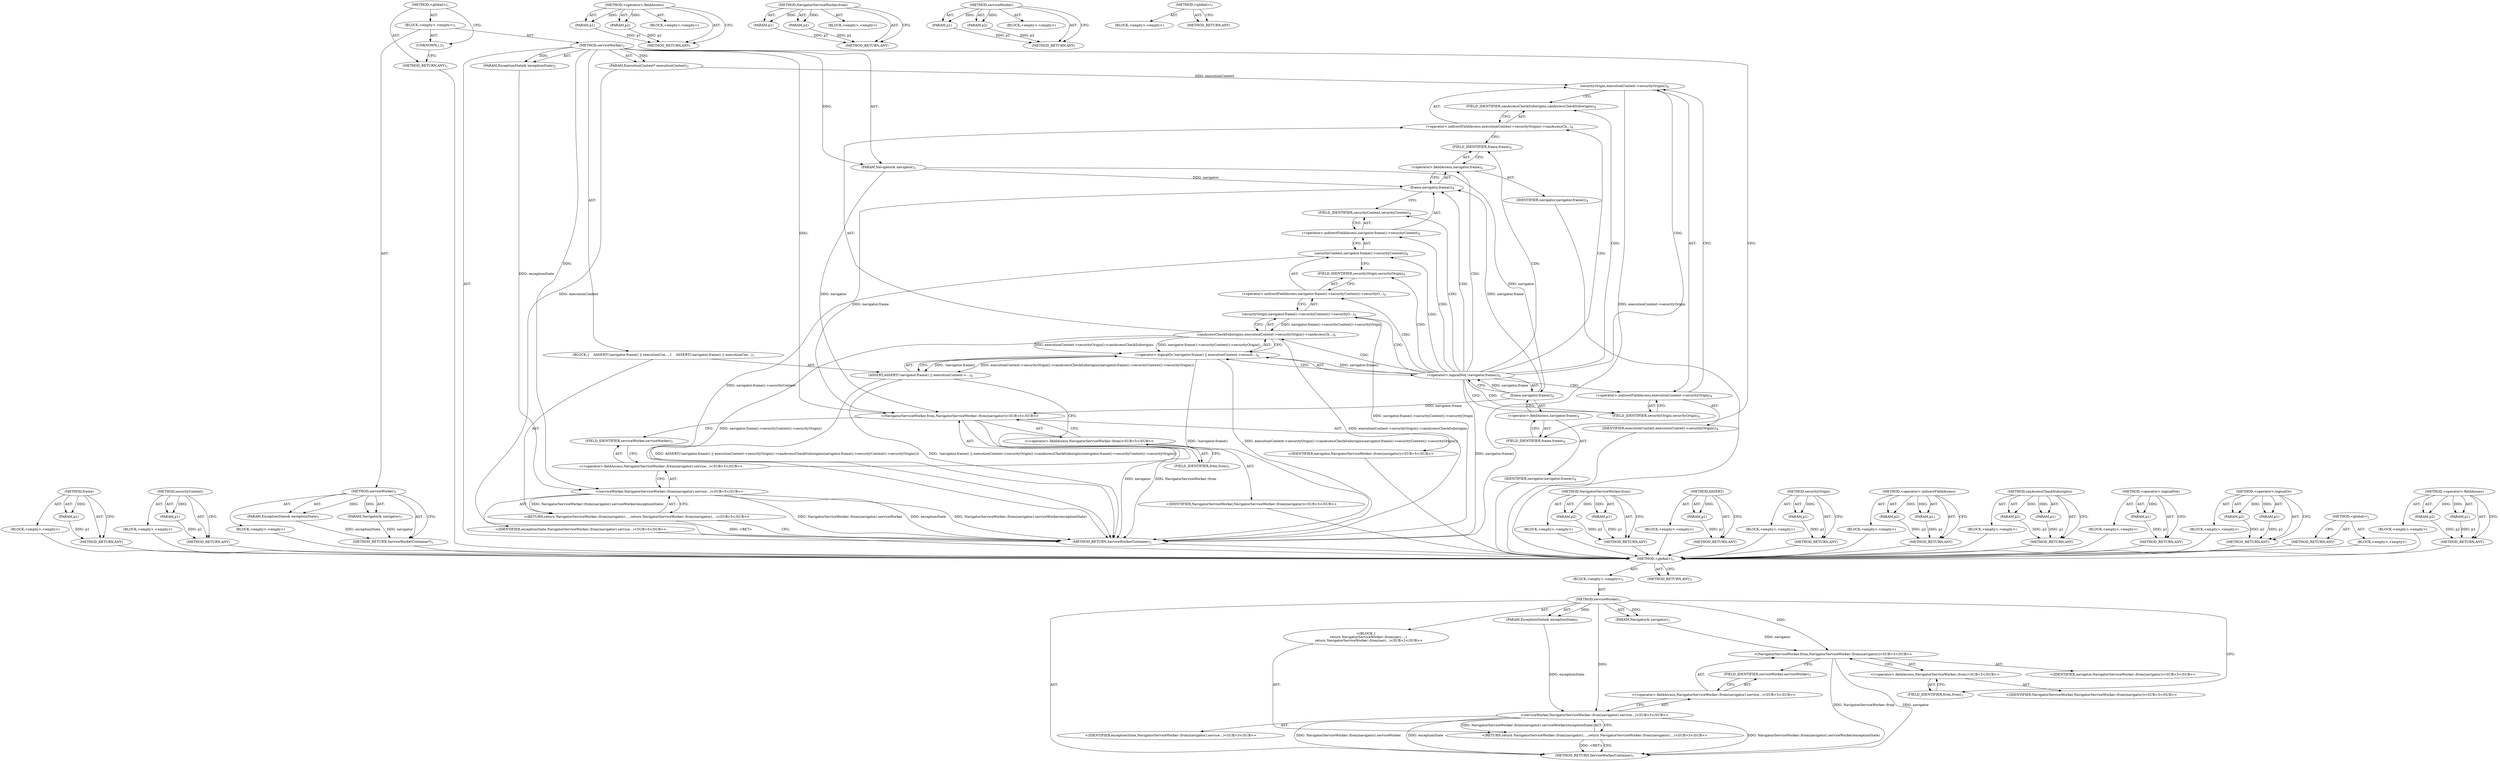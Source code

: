 digraph "&lt;operator&gt;.fieldAccess" {
vulnerable_6 [label=<(METHOD,&lt;global&gt;)<SUB>1</SUB>>];
vulnerable_7 [label=<(BLOCK,&lt;empty&gt;,&lt;empty&gt;)<SUB>1</SUB>>];
vulnerable_8 [label=<(METHOD,serviceWorker)<SUB>1</SUB>>];
vulnerable_9 [label=<(PARAM,Navigator&amp; navigator)<SUB>1</SUB>>];
vulnerable_10 [label=<(PARAM,ExceptionState&amp; exceptionState)<SUB>1</SUB>>];
vulnerable_11 [label="<(BLOCK,{
     return NavigatorServiceWorker::from(navi...,{
     return NavigatorServiceWorker::from(navi...)<SUB>2</SUB>>"];
vulnerable_12 [label="<(RETURN,return NavigatorServiceWorker::from(navigator)....,return NavigatorServiceWorker::from(navigator)....)<SUB>3</SUB>>"];
vulnerable_13 [label="<(serviceWorker,NavigatorServiceWorker::from(navigator).service...)<SUB>3</SUB>>"];
vulnerable_14 [label="<(&lt;operator&gt;.fieldAccess,NavigatorServiceWorker::from(navigator).service...)<SUB>3</SUB>>"];
vulnerable_15 [label="<(NavigatorServiceWorker.from,NavigatorServiceWorker::from(navigator))<SUB>3</SUB>>"];
vulnerable_16 [label="<(&lt;operator&gt;.fieldAccess,NavigatorServiceWorker::from)<SUB>3</SUB>>"];
vulnerable_17 [label="<(IDENTIFIER,NavigatorServiceWorker,NavigatorServiceWorker::from(navigator))<SUB>3</SUB>>"];
vulnerable_18 [label=<(FIELD_IDENTIFIER,from,from)<SUB>3</SUB>>];
vulnerable_19 [label="<(IDENTIFIER,navigator,NavigatorServiceWorker::from(navigator))<SUB>3</SUB>>"];
vulnerable_20 [label=<(FIELD_IDENTIFIER,serviceWorker,serviceWorker)<SUB>3</SUB>>];
vulnerable_21 [label="<(IDENTIFIER,exceptionState,NavigatorServiceWorker::from(navigator).service...)<SUB>3</SUB>>"];
vulnerable_22 [label=<(METHOD_RETURN,ServiceWorkerContainer)<SUB>1</SUB>>];
vulnerable_24 [label=<(METHOD_RETURN,ANY)<SUB>1</SUB>>];
vulnerable_48 [label=<(METHOD,&lt;operator&gt;.fieldAccess)>];
vulnerable_49 [label=<(PARAM,p1)>];
vulnerable_50 [label=<(PARAM,p2)>];
vulnerable_51 [label=<(BLOCK,&lt;empty&gt;,&lt;empty&gt;)>];
vulnerable_52 [label=<(METHOD_RETURN,ANY)>];
vulnerable_53 [label=<(METHOD,NavigatorServiceWorker.from)>];
vulnerable_54 [label=<(PARAM,p1)>];
vulnerable_55 [label=<(PARAM,p2)>];
vulnerable_56 [label=<(BLOCK,&lt;empty&gt;,&lt;empty&gt;)>];
vulnerable_57 [label=<(METHOD_RETURN,ANY)>];
vulnerable_43 [label=<(METHOD,serviceWorker)>];
vulnerable_44 [label=<(PARAM,p1)>];
vulnerable_45 [label=<(PARAM,p2)>];
vulnerable_46 [label=<(BLOCK,&lt;empty&gt;,&lt;empty&gt;)>];
vulnerable_47 [label=<(METHOD_RETURN,ANY)>];
vulnerable_37 [label=<(METHOD,&lt;global&gt;)<SUB>1</SUB>>];
vulnerable_38 [label=<(BLOCK,&lt;empty&gt;,&lt;empty&gt;)>];
vulnerable_39 [label=<(METHOD_RETURN,ANY)>];
fixed_92 [label=<(METHOD,frame)>];
fixed_93 [label=<(PARAM,p1)>];
fixed_94 [label=<(BLOCK,&lt;empty&gt;,&lt;empty&gt;)>];
fixed_95 [label=<(METHOD_RETURN,ANY)>];
fixed_115 [label=<(METHOD,securityContext)>];
fixed_116 [label=<(PARAM,p1)>];
fixed_117 [label=<(BLOCK,&lt;empty&gt;,&lt;empty&gt;)>];
fixed_118 [label=<(METHOD_RETURN,ANY)>];
fixed_6 [label=<(METHOD,&lt;global&gt;)<SUB>1</SUB>>];
fixed_7 [label=<(BLOCK,&lt;empty&gt;,&lt;empty&gt;)<SUB>1</SUB>>];
fixed_8 [label=<(METHOD,serviceWorker)<SUB>1</SUB>>];
fixed_9 [label=<(PARAM,Navigator&amp; navigator)<SUB>1</SUB>>];
fixed_10 [label=<(PARAM,ExceptionState&amp; exceptionState)<SUB>1</SUB>>];
fixed_11 [label=<(BLOCK,&lt;empty&gt;,&lt;empty&gt;)>];
fixed_12 [label=<(METHOD_RETURN,ServiceWorkerContainer*)<SUB>1</SUB>>];
fixed_14 [label=<(UNKNOWN,),))<SUB>1</SUB>>];
fixed_15 [label=<(METHOD,serviceWorker)<SUB>2</SUB>>];
fixed_16 [label=<(PARAM,ExecutionContext* executionContext)<SUB>2</SUB>>];
fixed_17 [label=<(PARAM,Navigator&amp; navigator)<SUB>2</SUB>>];
fixed_18 [label=<(PARAM,ExceptionState&amp; exceptionState)<SUB>2</SUB>>];
fixed_19 [label=<(BLOCK,{
    ASSERT(!navigator.frame() || executionCon...,{
    ASSERT(!navigator.frame() || executionCon...)<SUB>3</SUB>>];
fixed_20 [label=<(ASSERT,ASSERT(!navigator.frame() || executionContext-&gt;...)<SUB>4</SUB>>];
fixed_21 [label=<(&lt;operator&gt;.logicalOr,!navigator.frame() || executionContext-&gt;securit...)<SUB>4</SUB>>];
fixed_22 [label=<(&lt;operator&gt;.logicalNot,!navigator.frame())<SUB>4</SUB>>];
fixed_23 [label=<(frame,navigator.frame())<SUB>4</SUB>>];
fixed_24 [label=<(&lt;operator&gt;.fieldAccess,navigator.frame)<SUB>4</SUB>>];
fixed_25 [label=<(IDENTIFIER,navigator,navigator.frame())<SUB>4</SUB>>];
fixed_26 [label=<(FIELD_IDENTIFIER,frame,frame)<SUB>4</SUB>>];
fixed_27 [label=<(canAccessCheckSuborigins,executionContext-&gt;securityOrigin()-&gt;canAccessCh...)<SUB>4</SUB>>];
fixed_28 [label=<(&lt;operator&gt;.indirectFieldAccess,executionContext-&gt;securityOrigin()-&gt;canAccessCh...)<SUB>4</SUB>>];
fixed_29 [label=<(securityOrigin,executionContext-&gt;securityOrigin())<SUB>4</SUB>>];
fixed_30 [label=<(&lt;operator&gt;.indirectFieldAccess,executionContext-&gt;securityOrigin)<SUB>4</SUB>>];
fixed_31 [label=<(IDENTIFIER,executionContext,executionContext-&gt;securityOrigin())<SUB>4</SUB>>];
fixed_32 [label=<(FIELD_IDENTIFIER,securityOrigin,securityOrigin)<SUB>4</SUB>>];
fixed_33 [label=<(FIELD_IDENTIFIER,canAccessCheckSuborigins,canAccessCheckSuborigins)<SUB>4</SUB>>];
fixed_34 [label=<(securityOrigin,navigator.frame()-&gt;securityContext()-&gt;securityO...)<SUB>4</SUB>>];
fixed_35 [label=<(&lt;operator&gt;.indirectFieldAccess,navigator.frame()-&gt;securityContext()-&gt;securityO...)<SUB>4</SUB>>];
fixed_36 [label=<(securityContext,navigator.frame()-&gt;securityContext())<SUB>4</SUB>>];
fixed_37 [label=<(&lt;operator&gt;.indirectFieldAccess,navigator.frame()-&gt;securityContext)<SUB>4</SUB>>];
fixed_38 [label=<(frame,navigator.frame())<SUB>4</SUB>>];
fixed_39 [label=<(&lt;operator&gt;.fieldAccess,navigator.frame)<SUB>4</SUB>>];
fixed_40 [label=<(IDENTIFIER,navigator,navigator.frame())<SUB>4</SUB>>];
fixed_41 [label=<(FIELD_IDENTIFIER,frame,frame)<SUB>4</SUB>>];
fixed_42 [label=<(FIELD_IDENTIFIER,securityContext,securityContext)<SUB>4</SUB>>];
fixed_43 [label=<(FIELD_IDENTIFIER,securityOrigin,securityOrigin)<SUB>4</SUB>>];
fixed_44 [label="<(RETURN,return NavigatorServiceWorker::from(navigator)....,return NavigatorServiceWorker::from(navigator)....)<SUB>5</SUB>>"];
fixed_45 [label="<(serviceWorker,NavigatorServiceWorker::from(navigator).service...)<SUB>5</SUB>>"];
fixed_46 [label="<(&lt;operator&gt;.fieldAccess,NavigatorServiceWorker::from(navigator).service...)<SUB>5</SUB>>"];
fixed_47 [label="<(NavigatorServiceWorker.from,NavigatorServiceWorker::from(navigator))<SUB>5</SUB>>"];
fixed_48 [label="<(&lt;operator&gt;.fieldAccess,NavigatorServiceWorker::from)<SUB>5</SUB>>"];
fixed_49 [label="<(IDENTIFIER,NavigatorServiceWorker,NavigatorServiceWorker::from(navigator))<SUB>5</SUB>>"];
fixed_50 [label=<(FIELD_IDENTIFIER,from,from)<SUB>5</SUB>>];
fixed_51 [label="<(IDENTIFIER,navigator,NavigatorServiceWorker::from(navigator))<SUB>5</SUB>>"];
fixed_52 [label=<(FIELD_IDENTIFIER,serviceWorker,serviceWorker)<SUB>5</SUB>>];
fixed_53 [label="<(IDENTIFIER,exceptionState,NavigatorServiceWorker::from(navigator).service...)<SUB>5</SUB>>"];
fixed_54 [label=<(METHOD_RETURN,ServiceWorkerContainer)<SUB>2</SUB>>];
fixed_56 [label=<(METHOD_RETURN,ANY)<SUB>1</SUB>>];
fixed_119 [label=<(METHOD,NavigatorServiceWorker.from)>];
fixed_120 [label=<(PARAM,p1)>];
fixed_121 [label=<(PARAM,p2)>];
fixed_122 [label=<(BLOCK,&lt;empty&gt;,&lt;empty&gt;)>];
fixed_123 [label=<(METHOD_RETURN,ANY)>];
fixed_79 [label=<(METHOD,ASSERT)>];
fixed_80 [label=<(PARAM,p1)>];
fixed_81 [label=<(BLOCK,&lt;empty&gt;,&lt;empty&gt;)>];
fixed_82 [label=<(METHOD_RETURN,ANY)>];
fixed_111 [label=<(METHOD,securityOrigin)>];
fixed_112 [label=<(PARAM,p1)>];
fixed_113 [label=<(BLOCK,&lt;empty&gt;,&lt;empty&gt;)>];
fixed_114 [label=<(METHOD_RETURN,ANY)>];
fixed_106 [label=<(METHOD,&lt;operator&gt;.indirectFieldAccess)>];
fixed_107 [label=<(PARAM,p1)>];
fixed_108 [label=<(PARAM,p2)>];
fixed_109 [label=<(BLOCK,&lt;empty&gt;,&lt;empty&gt;)>];
fixed_110 [label=<(METHOD_RETURN,ANY)>];
fixed_101 [label=<(METHOD,canAccessCheckSuborigins)>];
fixed_102 [label=<(PARAM,p1)>];
fixed_103 [label=<(PARAM,p2)>];
fixed_104 [label=<(BLOCK,&lt;empty&gt;,&lt;empty&gt;)>];
fixed_105 [label=<(METHOD_RETURN,ANY)>];
fixed_88 [label=<(METHOD,&lt;operator&gt;.logicalNot)>];
fixed_89 [label=<(PARAM,p1)>];
fixed_90 [label=<(BLOCK,&lt;empty&gt;,&lt;empty&gt;)>];
fixed_91 [label=<(METHOD_RETURN,ANY)>];
fixed_83 [label=<(METHOD,&lt;operator&gt;.logicalOr)>];
fixed_84 [label=<(PARAM,p1)>];
fixed_85 [label=<(PARAM,p2)>];
fixed_86 [label=<(BLOCK,&lt;empty&gt;,&lt;empty&gt;)>];
fixed_87 [label=<(METHOD_RETURN,ANY)>];
fixed_73 [label=<(METHOD,&lt;global&gt;)<SUB>1</SUB>>];
fixed_74 [label=<(BLOCK,&lt;empty&gt;,&lt;empty&gt;)>];
fixed_75 [label=<(METHOD_RETURN,ANY)>];
fixed_96 [label=<(METHOD,&lt;operator&gt;.fieldAccess)>];
fixed_97 [label=<(PARAM,p1)>];
fixed_98 [label=<(PARAM,p2)>];
fixed_99 [label=<(BLOCK,&lt;empty&gt;,&lt;empty&gt;)>];
fixed_100 [label=<(METHOD_RETURN,ANY)>];
vulnerable_6 -> vulnerable_7  [key=0, label="AST: "];
vulnerable_6 -> vulnerable_24  [key=0, label="AST: "];
vulnerable_6 -> vulnerable_24  [key=1, label="CFG: "];
vulnerable_7 -> vulnerable_8  [key=0, label="AST: "];
vulnerable_8 -> vulnerable_9  [key=0, label="AST: "];
vulnerable_8 -> vulnerable_9  [key=1, label="DDG: "];
vulnerable_8 -> vulnerable_10  [key=0, label="AST: "];
vulnerable_8 -> vulnerable_10  [key=1, label="DDG: "];
vulnerable_8 -> vulnerable_11  [key=0, label="AST: "];
vulnerable_8 -> vulnerable_22  [key=0, label="AST: "];
vulnerable_8 -> vulnerable_18  [key=0, label="CFG: "];
vulnerable_8 -> vulnerable_13  [key=0, label="DDG: "];
vulnerable_8 -> vulnerable_15  [key=0, label="DDG: "];
vulnerable_9 -> vulnerable_15  [key=0, label="DDG: navigator"];
vulnerable_10 -> vulnerable_13  [key=0, label="DDG: exceptionState"];
vulnerable_11 -> vulnerable_12  [key=0, label="AST: "];
vulnerable_12 -> vulnerable_13  [key=0, label="AST: "];
vulnerable_12 -> vulnerable_22  [key=0, label="CFG: "];
vulnerable_12 -> vulnerable_22  [key=1, label="DDG: &lt;RET&gt;"];
vulnerable_13 -> vulnerable_14  [key=0, label="AST: "];
vulnerable_13 -> vulnerable_21  [key=0, label="AST: "];
vulnerable_13 -> vulnerable_12  [key=0, label="CFG: "];
vulnerable_13 -> vulnerable_12  [key=1, label="DDG: NavigatorServiceWorker::from(navigator).serviceWorker(exceptionState)"];
vulnerable_13 -> vulnerable_22  [key=0, label="DDG: NavigatorServiceWorker::from(navigator).serviceWorker"];
vulnerable_13 -> vulnerable_22  [key=1, label="DDG: exceptionState"];
vulnerable_13 -> vulnerable_22  [key=2, label="DDG: NavigatorServiceWorker::from(navigator).serviceWorker(exceptionState)"];
vulnerable_14 -> vulnerable_15  [key=0, label="AST: "];
vulnerable_14 -> vulnerable_20  [key=0, label="AST: "];
vulnerable_14 -> vulnerable_13  [key=0, label="CFG: "];
vulnerable_15 -> vulnerable_16  [key=0, label="AST: "];
vulnerable_15 -> vulnerable_19  [key=0, label="AST: "];
vulnerable_15 -> vulnerable_20  [key=0, label="CFG: "];
vulnerable_15 -> vulnerable_22  [key=0, label="DDG: NavigatorServiceWorker::from"];
vulnerable_15 -> vulnerable_22  [key=1, label="DDG: navigator"];
vulnerable_16 -> vulnerable_17  [key=0, label="AST: "];
vulnerable_16 -> vulnerable_18  [key=0, label="AST: "];
vulnerable_16 -> vulnerable_15  [key=0, label="CFG: "];
vulnerable_18 -> vulnerable_16  [key=0, label="CFG: "];
vulnerable_20 -> vulnerable_14  [key=0, label="CFG: "];
vulnerable_48 -> vulnerable_49  [key=0, label="AST: "];
vulnerable_48 -> vulnerable_49  [key=1, label="DDG: "];
vulnerable_48 -> vulnerable_51  [key=0, label="AST: "];
vulnerable_48 -> vulnerable_50  [key=0, label="AST: "];
vulnerable_48 -> vulnerable_50  [key=1, label="DDG: "];
vulnerable_48 -> vulnerable_52  [key=0, label="AST: "];
vulnerable_48 -> vulnerable_52  [key=1, label="CFG: "];
vulnerable_49 -> vulnerable_52  [key=0, label="DDG: p1"];
vulnerable_50 -> vulnerable_52  [key=0, label="DDG: p2"];
vulnerable_53 -> vulnerable_54  [key=0, label="AST: "];
vulnerable_53 -> vulnerable_54  [key=1, label="DDG: "];
vulnerable_53 -> vulnerable_56  [key=0, label="AST: "];
vulnerable_53 -> vulnerable_55  [key=0, label="AST: "];
vulnerable_53 -> vulnerable_55  [key=1, label="DDG: "];
vulnerable_53 -> vulnerable_57  [key=0, label="AST: "];
vulnerable_53 -> vulnerable_57  [key=1, label="CFG: "];
vulnerable_54 -> vulnerable_57  [key=0, label="DDG: p1"];
vulnerable_55 -> vulnerable_57  [key=0, label="DDG: p2"];
vulnerable_43 -> vulnerable_44  [key=0, label="AST: "];
vulnerable_43 -> vulnerable_44  [key=1, label="DDG: "];
vulnerable_43 -> vulnerable_46  [key=0, label="AST: "];
vulnerable_43 -> vulnerable_45  [key=0, label="AST: "];
vulnerable_43 -> vulnerable_45  [key=1, label="DDG: "];
vulnerable_43 -> vulnerable_47  [key=0, label="AST: "];
vulnerable_43 -> vulnerable_47  [key=1, label="CFG: "];
vulnerable_44 -> vulnerable_47  [key=0, label="DDG: p1"];
vulnerable_45 -> vulnerable_47  [key=0, label="DDG: p2"];
vulnerable_37 -> vulnerable_38  [key=0, label="AST: "];
vulnerable_37 -> vulnerable_39  [key=0, label="AST: "];
vulnerable_37 -> vulnerable_39  [key=1, label="CFG: "];
fixed_92 -> fixed_93  [key=0, label="AST: "];
fixed_92 -> fixed_93  [key=1, label="DDG: "];
fixed_92 -> fixed_94  [key=0, label="AST: "];
fixed_92 -> fixed_95  [key=0, label="AST: "];
fixed_92 -> fixed_95  [key=1, label="CFG: "];
fixed_93 -> fixed_95  [key=0, label="DDG: p1"];
fixed_94 -> vulnerable_6  [key=0];
fixed_95 -> vulnerable_6  [key=0];
fixed_115 -> fixed_116  [key=0, label="AST: "];
fixed_115 -> fixed_116  [key=1, label="DDG: "];
fixed_115 -> fixed_117  [key=0, label="AST: "];
fixed_115 -> fixed_118  [key=0, label="AST: "];
fixed_115 -> fixed_118  [key=1, label="CFG: "];
fixed_116 -> fixed_118  [key=0, label="DDG: p1"];
fixed_117 -> vulnerable_6  [key=0];
fixed_118 -> vulnerable_6  [key=0];
fixed_6 -> fixed_7  [key=0, label="AST: "];
fixed_6 -> fixed_56  [key=0, label="AST: "];
fixed_6 -> fixed_14  [key=0, label="CFG: "];
fixed_7 -> fixed_8  [key=0, label="AST: "];
fixed_7 -> fixed_14  [key=0, label="AST: "];
fixed_7 -> fixed_15  [key=0, label="AST: "];
fixed_8 -> fixed_9  [key=0, label="AST: "];
fixed_8 -> fixed_9  [key=1, label="DDG: "];
fixed_8 -> fixed_10  [key=0, label="AST: "];
fixed_8 -> fixed_10  [key=1, label="DDG: "];
fixed_8 -> fixed_11  [key=0, label="AST: "];
fixed_8 -> fixed_12  [key=0, label="AST: "];
fixed_8 -> fixed_12  [key=1, label="CFG: "];
fixed_9 -> fixed_12  [key=0, label="DDG: navigator"];
fixed_10 -> fixed_12  [key=0, label="DDG: exceptionState"];
fixed_11 -> vulnerable_6  [key=0];
fixed_12 -> vulnerable_6  [key=0];
fixed_14 -> fixed_56  [key=0, label="CFG: "];
fixed_15 -> fixed_16  [key=0, label="AST: "];
fixed_15 -> fixed_16  [key=1, label="DDG: "];
fixed_15 -> fixed_17  [key=0, label="AST: "];
fixed_15 -> fixed_17  [key=1, label="DDG: "];
fixed_15 -> fixed_18  [key=0, label="AST: "];
fixed_15 -> fixed_18  [key=1, label="DDG: "];
fixed_15 -> fixed_19  [key=0, label="AST: "];
fixed_15 -> fixed_54  [key=0, label="AST: "];
fixed_15 -> fixed_26  [key=0, label="CFG: "];
fixed_15 -> fixed_45  [key=0, label="DDG: "];
fixed_15 -> fixed_47  [key=0, label="DDG: "];
fixed_16 -> fixed_54  [key=0, label="DDG: executionContext"];
fixed_16 -> fixed_29  [key=0, label="DDG: executionContext"];
fixed_17 -> fixed_23  [key=0, label="DDG: navigator"];
fixed_17 -> fixed_47  [key=0, label="DDG: navigator"];
fixed_17 -> fixed_38  [key=0, label="DDG: navigator"];
fixed_18 -> fixed_45  [key=0, label="DDG: exceptionState"];
fixed_19 -> fixed_20  [key=0, label="AST: "];
fixed_19 -> fixed_44  [key=0, label="AST: "];
fixed_20 -> fixed_21  [key=0, label="AST: "];
fixed_20 -> fixed_50  [key=0, label="CFG: "];
fixed_20 -> fixed_54  [key=0, label="DDG: !navigator.frame() || executionContext-&gt;securityOrigin()-&gt;canAccessCheckSuborigins(navigator.frame()-&gt;securityContext()-&gt;securityOrigin())"];
fixed_20 -> fixed_54  [key=1, label="DDG: ASSERT(!navigator.frame() || executionContext-&gt;securityOrigin()-&gt;canAccessCheckSuborigins(navigator.frame()-&gt;securityContext()-&gt;securityOrigin()))"];
fixed_21 -> fixed_22  [key=0, label="AST: "];
fixed_21 -> fixed_27  [key=0, label="AST: "];
fixed_21 -> fixed_20  [key=0, label="CFG: "];
fixed_21 -> fixed_20  [key=1, label="DDG: !navigator.frame()"];
fixed_21 -> fixed_20  [key=2, label="DDG: executionContext-&gt;securityOrigin()-&gt;canAccessCheckSuborigins(navigator.frame()-&gt;securityContext()-&gt;securityOrigin())"];
fixed_21 -> fixed_54  [key=0, label="DDG: !navigator.frame()"];
fixed_21 -> fixed_54  [key=1, label="DDG: executionContext-&gt;securityOrigin()-&gt;canAccessCheckSuborigins(navigator.frame()-&gt;securityContext()-&gt;securityOrigin())"];
fixed_22 -> fixed_23  [key=0, label="AST: "];
fixed_22 -> fixed_21  [key=0, label="CFG: "];
fixed_22 -> fixed_21  [key=1, label="DDG: navigator.frame()"];
fixed_22 -> fixed_32  [key=0, label="CFG: "];
fixed_22 -> fixed_32  [key=1, label="CDG: "];
fixed_22 -> fixed_54  [key=0, label="DDG: navigator.frame()"];
fixed_22 -> fixed_30  [key=0, label="CDG: "];
fixed_22 -> fixed_29  [key=0, label="CDG: "];
fixed_22 -> fixed_34  [key=0, label="CDG: "];
fixed_22 -> fixed_33  [key=0, label="CDG: "];
fixed_22 -> fixed_42  [key=0, label="CDG: "];
fixed_22 -> fixed_28  [key=0, label="CDG: "];
fixed_22 -> fixed_36  [key=0, label="CDG: "];
fixed_22 -> fixed_35  [key=0, label="CDG: "];
fixed_22 -> fixed_37  [key=0, label="CDG: "];
fixed_22 -> fixed_38  [key=0, label="CDG: "];
fixed_22 -> fixed_41  [key=0, label="CDG: "];
fixed_22 -> fixed_39  [key=0, label="CDG: "];
fixed_22 -> fixed_27  [key=0, label="CDG: "];
fixed_22 -> fixed_43  [key=0, label="CDG: "];
fixed_23 -> fixed_24  [key=0, label="AST: "];
fixed_23 -> fixed_22  [key=0, label="CFG: "];
fixed_23 -> fixed_22  [key=1, label="DDG: navigator.frame"];
fixed_23 -> fixed_47  [key=0, label="DDG: navigator.frame"];
fixed_23 -> fixed_38  [key=0, label="DDG: navigator.frame"];
fixed_24 -> fixed_25  [key=0, label="AST: "];
fixed_24 -> fixed_26  [key=0, label="AST: "];
fixed_24 -> fixed_23  [key=0, label="CFG: "];
fixed_25 -> vulnerable_6  [key=0];
fixed_26 -> fixed_24  [key=0, label="CFG: "];
fixed_27 -> fixed_28  [key=0, label="AST: "];
fixed_27 -> fixed_34  [key=0, label="AST: "];
fixed_27 -> fixed_21  [key=0, label="CFG: "];
fixed_27 -> fixed_21  [key=1, label="DDG: executionContext-&gt;securityOrigin()-&gt;canAccessCheckSuborigins"];
fixed_27 -> fixed_21  [key=2, label="DDG: navigator.frame()-&gt;securityContext()-&gt;securityOrigin()"];
fixed_27 -> fixed_54  [key=0, label="DDG: executionContext-&gt;securityOrigin()-&gt;canAccessCheckSuborigins"];
fixed_27 -> fixed_54  [key=1, label="DDG: navigator.frame()-&gt;securityContext()-&gt;securityOrigin()"];
fixed_28 -> fixed_29  [key=0, label="AST: "];
fixed_28 -> fixed_33  [key=0, label="AST: "];
fixed_28 -> fixed_41  [key=0, label="CFG: "];
fixed_29 -> fixed_30  [key=0, label="AST: "];
fixed_29 -> fixed_33  [key=0, label="CFG: "];
fixed_29 -> fixed_54  [key=0, label="DDG: executionContext-&gt;securityOrigin"];
fixed_30 -> fixed_31  [key=0, label="AST: "];
fixed_30 -> fixed_32  [key=0, label="AST: "];
fixed_30 -> fixed_29  [key=0, label="CFG: "];
fixed_31 -> vulnerable_6  [key=0];
fixed_32 -> fixed_30  [key=0, label="CFG: "];
fixed_33 -> fixed_28  [key=0, label="CFG: "];
fixed_34 -> fixed_35  [key=0, label="AST: "];
fixed_34 -> fixed_27  [key=0, label="CFG: "];
fixed_34 -> fixed_27  [key=1, label="DDG: navigator.frame()-&gt;securityContext()-&gt;securityOrigin"];
fixed_34 -> fixed_54  [key=0, label="DDG: navigator.frame()-&gt;securityContext()-&gt;securityOrigin"];
fixed_35 -> fixed_36  [key=0, label="AST: "];
fixed_35 -> fixed_43  [key=0, label="AST: "];
fixed_35 -> fixed_34  [key=0, label="CFG: "];
fixed_36 -> fixed_37  [key=0, label="AST: "];
fixed_36 -> fixed_43  [key=0, label="CFG: "];
fixed_36 -> fixed_54  [key=0, label="DDG: navigator.frame()-&gt;securityContext"];
fixed_37 -> fixed_38  [key=0, label="AST: "];
fixed_37 -> fixed_42  [key=0, label="AST: "];
fixed_37 -> fixed_36  [key=0, label="CFG: "];
fixed_38 -> fixed_39  [key=0, label="AST: "];
fixed_38 -> fixed_42  [key=0, label="CFG: "];
fixed_38 -> fixed_47  [key=0, label="DDG: navigator.frame"];
fixed_39 -> fixed_40  [key=0, label="AST: "];
fixed_39 -> fixed_41  [key=0, label="AST: "];
fixed_39 -> fixed_38  [key=0, label="CFG: "];
fixed_40 -> vulnerable_6  [key=0];
fixed_41 -> fixed_39  [key=0, label="CFG: "];
fixed_42 -> fixed_37  [key=0, label="CFG: "];
fixed_43 -> fixed_35  [key=0, label="CFG: "];
fixed_44 -> fixed_45  [key=0, label="AST: "];
fixed_44 -> fixed_54  [key=0, label="CFG: "];
fixed_44 -> fixed_54  [key=1, label="DDG: &lt;RET&gt;"];
fixed_45 -> fixed_46  [key=0, label="AST: "];
fixed_45 -> fixed_53  [key=0, label="AST: "];
fixed_45 -> fixed_44  [key=0, label="CFG: "];
fixed_45 -> fixed_44  [key=1, label="DDG: NavigatorServiceWorker::from(navigator).serviceWorker(exceptionState)"];
fixed_45 -> fixed_54  [key=0, label="DDG: NavigatorServiceWorker::from(navigator).serviceWorker"];
fixed_45 -> fixed_54  [key=1, label="DDG: exceptionState"];
fixed_45 -> fixed_54  [key=2, label="DDG: NavigatorServiceWorker::from(navigator).serviceWorker(exceptionState)"];
fixed_46 -> fixed_47  [key=0, label="AST: "];
fixed_46 -> fixed_52  [key=0, label="AST: "];
fixed_46 -> fixed_45  [key=0, label="CFG: "];
fixed_47 -> fixed_48  [key=0, label="AST: "];
fixed_47 -> fixed_51  [key=0, label="AST: "];
fixed_47 -> fixed_52  [key=0, label="CFG: "];
fixed_47 -> fixed_54  [key=0, label="DDG: NavigatorServiceWorker::from"];
fixed_47 -> fixed_54  [key=1, label="DDG: navigator"];
fixed_48 -> fixed_49  [key=0, label="AST: "];
fixed_48 -> fixed_50  [key=0, label="AST: "];
fixed_48 -> fixed_47  [key=0, label="CFG: "];
fixed_49 -> vulnerable_6  [key=0];
fixed_50 -> fixed_48  [key=0, label="CFG: "];
fixed_51 -> vulnerable_6  [key=0];
fixed_52 -> fixed_46  [key=0, label="CFG: "];
fixed_53 -> vulnerable_6  [key=0];
fixed_54 -> vulnerable_6  [key=0];
fixed_56 -> vulnerable_6  [key=0];
fixed_119 -> fixed_120  [key=0, label="AST: "];
fixed_119 -> fixed_120  [key=1, label="DDG: "];
fixed_119 -> fixed_122  [key=0, label="AST: "];
fixed_119 -> fixed_121  [key=0, label="AST: "];
fixed_119 -> fixed_121  [key=1, label="DDG: "];
fixed_119 -> fixed_123  [key=0, label="AST: "];
fixed_119 -> fixed_123  [key=1, label="CFG: "];
fixed_120 -> fixed_123  [key=0, label="DDG: p1"];
fixed_121 -> fixed_123  [key=0, label="DDG: p2"];
fixed_122 -> vulnerable_6  [key=0];
fixed_123 -> vulnerable_6  [key=0];
fixed_79 -> fixed_80  [key=0, label="AST: "];
fixed_79 -> fixed_80  [key=1, label="DDG: "];
fixed_79 -> fixed_81  [key=0, label="AST: "];
fixed_79 -> fixed_82  [key=0, label="AST: "];
fixed_79 -> fixed_82  [key=1, label="CFG: "];
fixed_80 -> fixed_82  [key=0, label="DDG: p1"];
fixed_81 -> vulnerable_6  [key=0];
fixed_82 -> vulnerable_6  [key=0];
fixed_111 -> fixed_112  [key=0, label="AST: "];
fixed_111 -> fixed_112  [key=1, label="DDG: "];
fixed_111 -> fixed_113  [key=0, label="AST: "];
fixed_111 -> fixed_114  [key=0, label="AST: "];
fixed_111 -> fixed_114  [key=1, label="CFG: "];
fixed_112 -> fixed_114  [key=0, label="DDG: p1"];
fixed_113 -> vulnerable_6  [key=0];
fixed_114 -> vulnerable_6  [key=0];
fixed_106 -> fixed_107  [key=0, label="AST: "];
fixed_106 -> fixed_107  [key=1, label="DDG: "];
fixed_106 -> fixed_109  [key=0, label="AST: "];
fixed_106 -> fixed_108  [key=0, label="AST: "];
fixed_106 -> fixed_108  [key=1, label="DDG: "];
fixed_106 -> fixed_110  [key=0, label="AST: "];
fixed_106 -> fixed_110  [key=1, label="CFG: "];
fixed_107 -> fixed_110  [key=0, label="DDG: p1"];
fixed_108 -> fixed_110  [key=0, label="DDG: p2"];
fixed_109 -> vulnerable_6  [key=0];
fixed_110 -> vulnerable_6  [key=0];
fixed_101 -> fixed_102  [key=0, label="AST: "];
fixed_101 -> fixed_102  [key=1, label="DDG: "];
fixed_101 -> fixed_104  [key=0, label="AST: "];
fixed_101 -> fixed_103  [key=0, label="AST: "];
fixed_101 -> fixed_103  [key=1, label="DDG: "];
fixed_101 -> fixed_105  [key=0, label="AST: "];
fixed_101 -> fixed_105  [key=1, label="CFG: "];
fixed_102 -> fixed_105  [key=0, label="DDG: p1"];
fixed_103 -> fixed_105  [key=0, label="DDG: p2"];
fixed_104 -> vulnerable_6  [key=0];
fixed_105 -> vulnerable_6  [key=0];
fixed_88 -> fixed_89  [key=0, label="AST: "];
fixed_88 -> fixed_89  [key=1, label="DDG: "];
fixed_88 -> fixed_90  [key=0, label="AST: "];
fixed_88 -> fixed_91  [key=0, label="AST: "];
fixed_88 -> fixed_91  [key=1, label="CFG: "];
fixed_89 -> fixed_91  [key=0, label="DDG: p1"];
fixed_90 -> vulnerable_6  [key=0];
fixed_91 -> vulnerable_6  [key=0];
fixed_83 -> fixed_84  [key=0, label="AST: "];
fixed_83 -> fixed_84  [key=1, label="DDG: "];
fixed_83 -> fixed_86  [key=0, label="AST: "];
fixed_83 -> fixed_85  [key=0, label="AST: "];
fixed_83 -> fixed_85  [key=1, label="DDG: "];
fixed_83 -> fixed_87  [key=0, label="AST: "];
fixed_83 -> fixed_87  [key=1, label="CFG: "];
fixed_84 -> fixed_87  [key=0, label="DDG: p1"];
fixed_85 -> fixed_87  [key=0, label="DDG: p2"];
fixed_86 -> vulnerable_6  [key=0];
fixed_87 -> vulnerable_6  [key=0];
fixed_73 -> fixed_74  [key=0, label="AST: "];
fixed_73 -> fixed_75  [key=0, label="AST: "];
fixed_73 -> fixed_75  [key=1, label="CFG: "];
fixed_74 -> vulnerable_6  [key=0];
fixed_75 -> vulnerable_6  [key=0];
fixed_96 -> fixed_97  [key=0, label="AST: "];
fixed_96 -> fixed_97  [key=1, label="DDG: "];
fixed_96 -> fixed_99  [key=0, label="AST: "];
fixed_96 -> fixed_98  [key=0, label="AST: "];
fixed_96 -> fixed_98  [key=1, label="DDG: "];
fixed_96 -> fixed_100  [key=0, label="AST: "];
fixed_96 -> fixed_100  [key=1, label="CFG: "];
fixed_97 -> fixed_100  [key=0, label="DDG: p1"];
fixed_98 -> fixed_100  [key=0, label="DDG: p2"];
fixed_99 -> vulnerable_6  [key=0];
fixed_100 -> vulnerable_6  [key=0];
}
